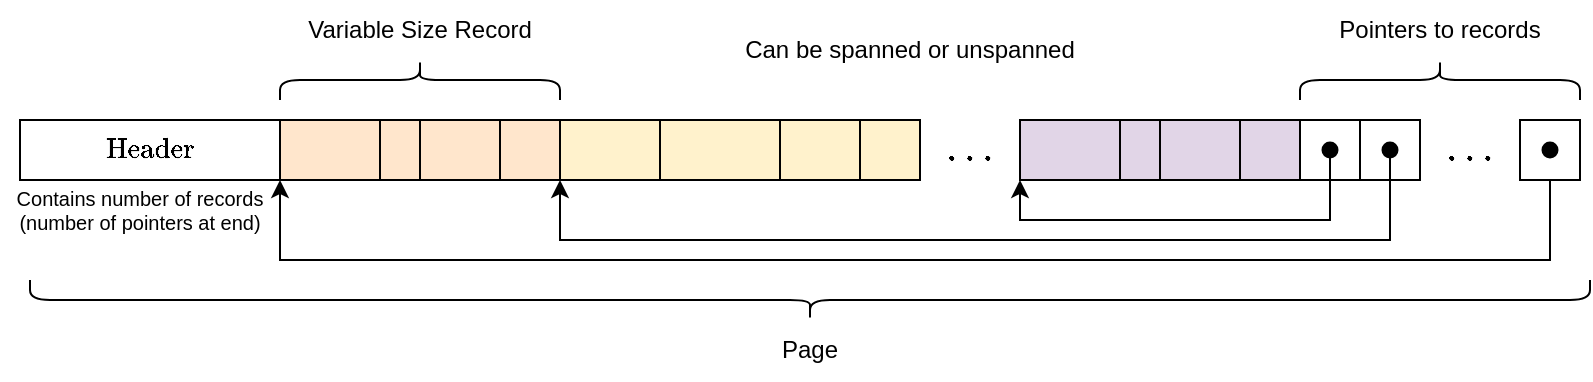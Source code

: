 <mxfile version="20.3.0" type="device"><diagram id="N0FkT4M9XuTvAm32cMLi" name="Page-1"><mxGraphModel dx="877" dy="1220" grid="1" gridSize="10" guides="1" tooltips="1" connect="1" arrows="1" fold="1" page="1" pageScale="1" pageWidth="827" pageHeight="1169" math="1" shadow="0"><root><mxCell id="0"/><mxCell id="1" parent="0"/><mxCell id="x3IkXJAYMwY5lnOpa9EP-1" value="" style="rounded=0;whiteSpace=wrap;html=1;fillColor=#FFFFFF;" vertex="1" parent="1"><mxGeometry x="750" y="100" width="30" height="30" as="geometry"/></mxCell><mxCell id="x3IkXJAYMwY5lnOpa9EP-4" value="$$\text{Header}$$" style="rounded=0;whiteSpace=wrap;html=1;" vertex="1" parent="1"><mxGeometry x="110" y="100" width="130" height="30" as="geometry"/></mxCell><mxCell id="x3IkXJAYMwY5lnOpa9EP-5" value="" style="rounded=0;whiteSpace=wrap;html=1;fillColor=#e1d5e7;strokeColor=#000000;" vertex="1" parent="1"><mxGeometry x="610" y="100" width="50" height="30" as="geometry"/></mxCell><mxCell id="x3IkXJAYMwY5lnOpa9EP-6" value="" style="rounded=0;whiteSpace=wrap;html=1;fillColor=#e1d5e7;strokeColor=#000000;" vertex="1" parent="1"><mxGeometry x="660" y="100" width="20" height="30" as="geometry"/></mxCell><mxCell id="x3IkXJAYMwY5lnOpa9EP-7" value="" style="rounded=0;whiteSpace=wrap;html=1;fillColor=#e1d5e7;strokeColor=#000000;" vertex="1" parent="1"><mxGeometry x="680" y="100" width="40" height="30" as="geometry"/></mxCell><mxCell id="x3IkXJAYMwY5lnOpa9EP-8" value="" style="rounded=0;whiteSpace=wrap;html=1;fillColor=#e1d5e7;strokeColor=#000000;" vertex="1" parent="1"><mxGeometry x="720" y="100" width="30" height="30" as="geometry"/></mxCell><mxCell id="x3IkXJAYMwY5lnOpa9EP-9" value="" style="rounded=0;whiteSpace=wrap;html=1;fillColor=#ffe6cc;strokeColor=#000000;" vertex="1" parent="1"><mxGeometry x="240" y="100" width="50" height="30" as="geometry"/></mxCell><mxCell id="x3IkXJAYMwY5lnOpa9EP-10" value="" style="rounded=0;whiteSpace=wrap;html=1;fillColor=#ffe6cc;strokeColor=#000000;" vertex="1" parent="1"><mxGeometry x="290" y="100" width="20" height="30" as="geometry"/></mxCell><mxCell id="x3IkXJAYMwY5lnOpa9EP-11" value="" style="rounded=0;whiteSpace=wrap;html=1;fillColor=#ffe6cc;strokeColor=#000000;" vertex="1" parent="1"><mxGeometry x="310" y="100" width="40" height="30" as="geometry"/></mxCell><mxCell id="x3IkXJAYMwY5lnOpa9EP-12" value="" style="rounded=0;whiteSpace=wrap;html=1;fillColor=#ffe6cc;strokeColor=#000000;" vertex="1" parent="1"><mxGeometry x="350" y="100" width="30" height="30" as="geometry"/></mxCell><mxCell id="x3IkXJAYMwY5lnOpa9EP-13" value="" style="rounded=0;whiteSpace=wrap;html=1;fillColor=#fff2cc;strokeColor=#000000;" vertex="1" parent="1"><mxGeometry x="380" y="100" width="50" height="30" as="geometry"/></mxCell><mxCell id="x3IkXJAYMwY5lnOpa9EP-14" value="" style="rounded=0;whiteSpace=wrap;html=1;fillColor=#fff2cc;strokeColor=#000000;" vertex="1" parent="1"><mxGeometry x="430" y="100" width="60" height="30" as="geometry"/></mxCell><mxCell id="x3IkXJAYMwY5lnOpa9EP-15" value="" style="rounded=0;whiteSpace=wrap;html=1;fillColor=#fff2cc;strokeColor=#000000;" vertex="1" parent="1"><mxGeometry x="490" y="100" width="40" height="30" as="geometry"/></mxCell><mxCell id="x3IkXJAYMwY5lnOpa9EP-16" value="" style="rounded=0;whiteSpace=wrap;html=1;fillColor=#fff2cc;strokeColor=#000000;" vertex="1" parent="1"><mxGeometry x="530" y="100" width="30" height="30" as="geometry"/></mxCell><mxCell id="x3IkXJAYMwY5lnOpa9EP-17" value="$$\dots$$" style="text;html=1;strokeColor=none;fillColor=none;align=center;verticalAlign=middle;whiteSpace=wrap;rounded=0;fontStyle=1;fontSize=17;" vertex="1" parent="1"><mxGeometry x="560" y="100" width="50" height="30" as="geometry"/></mxCell><mxCell id="x3IkXJAYMwY5lnOpa9EP-18" value="$$\dots$$" style="text;html=1;strokeColor=none;fillColor=none;align=center;verticalAlign=middle;whiteSpace=wrap;rounded=0;fontStyle=1;fontSize=17;" vertex="1" parent="1"><mxGeometry x="810" y="100" width="50" height="30" as="geometry"/></mxCell><mxCell id="x3IkXJAYMwY5lnOpa9EP-22" style="edgeStyle=orthogonalEdgeStyle;rounded=0;orthogonalLoop=1;jettySize=auto;html=1;entryX=0;entryY=1;entryDx=0;entryDy=0;exitX=0.5;exitY=1;exitDx=0;exitDy=0;" edge="1" parent="1" source="x3IkXJAYMwY5lnOpa9EP-26" target="x3IkXJAYMwY5lnOpa9EP-9"><mxGeometry relative="1" as="geometry"><mxPoint x="870" y="160" as="sourcePoint"/><Array as="points"><mxPoint x="875" y="170"/><mxPoint x="240" y="170"/></Array></mxGeometry></mxCell><mxCell id="x3IkXJAYMwY5lnOpa9EP-29" style="edgeStyle=orthogonalEdgeStyle;rounded=0;orthogonalLoop=1;jettySize=auto;html=1;exitX=0.5;exitY=1;exitDx=0;exitDy=0;entryX=1;entryY=1;entryDx=0;entryDy=0;" edge="1" parent="1" source="x3IkXJAYMwY5lnOpa9EP-19" target="x3IkXJAYMwY5lnOpa9EP-17"><mxGeometry relative="1" as="geometry"><Array as="points"><mxPoint x="765" y="150"/><mxPoint x="610" y="150"/></Array></mxGeometry></mxCell><mxCell id="x3IkXJAYMwY5lnOpa9EP-19" value="" style="ellipse;whiteSpace=wrap;html=1;aspect=fixed;fillColor=#000000;strokeColor=default;" vertex="1" parent="1"><mxGeometry x="761.25" y="111.25" width="7.5" height="7.5" as="geometry"/></mxCell><mxCell id="x3IkXJAYMwY5lnOpa9EP-23" value="" style="rounded=0;whiteSpace=wrap;html=1;fillColor=#FFFFFF;" vertex="1" parent="1"><mxGeometry x="780" y="100" width="30" height="30" as="geometry"/></mxCell><mxCell id="x3IkXJAYMwY5lnOpa9EP-27" style="edgeStyle=orthogonalEdgeStyle;rounded=0;orthogonalLoop=1;jettySize=auto;html=1;exitX=0.5;exitY=1;exitDx=0;exitDy=0;entryX=0;entryY=1;entryDx=0;entryDy=0;" edge="1" parent="1" source="x3IkXJAYMwY5lnOpa9EP-24" target="x3IkXJAYMwY5lnOpa9EP-13"><mxGeometry relative="1" as="geometry"><mxPoint x="360" y="70" as="targetPoint"/><Array as="points"><mxPoint x="795" y="160"/><mxPoint x="380" y="160"/></Array></mxGeometry></mxCell><mxCell id="x3IkXJAYMwY5lnOpa9EP-24" value="" style="ellipse;whiteSpace=wrap;html=1;aspect=fixed;fillColor=#000000;strokeColor=default;" vertex="1" parent="1"><mxGeometry x="791.25" y="111.25" width="7.5" height="7.5" as="geometry"/></mxCell><mxCell id="x3IkXJAYMwY5lnOpa9EP-25" value="" style="rounded=0;whiteSpace=wrap;html=1;fillColor=#FFFFFF;" vertex="1" parent="1"><mxGeometry x="860" y="100" width="30" height="30" as="geometry"/></mxCell><mxCell id="x3IkXJAYMwY5lnOpa9EP-26" value="" style="ellipse;whiteSpace=wrap;html=1;aspect=fixed;fillColor=#000000;strokeColor=default;" vertex="1" parent="1"><mxGeometry x="871.25" y="111.25" width="7.5" height="7.5" as="geometry"/></mxCell><mxCell id="x3IkXJAYMwY5lnOpa9EP-30" value="" style="shape=curlyBracket;whiteSpace=wrap;html=1;rounded=1;flipH=1;strokeColor=default;fillColor=#000000;rotation=-90;" vertex="1" parent="1"><mxGeometry x="300" y="10" width="20" height="140" as="geometry"/></mxCell><mxCell id="x3IkXJAYMwY5lnOpa9EP-31" value="Variable Size Record" style="text;html=1;strokeColor=none;fillColor=none;align=center;verticalAlign=middle;whiteSpace=wrap;rounded=0;" vertex="1" parent="1"><mxGeometry x="240" y="40" width="140" height="30" as="geometry"/></mxCell><mxCell id="x3IkXJAYMwY5lnOpa9EP-32" value="" style="shape=curlyBracket;whiteSpace=wrap;html=1;rounded=1;flipH=1;strokeColor=default;fillColor=#000000;rotation=-90;" vertex="1" parent="1"><mxGeometry x="810" y="10" width="20" height="140" as="geometry"/></mxCell><mxCell id="x3IkXJAYMwY5lnOpa9EP-33" value="Pointers to records" style="text;html=1;strokeColor=none;fillColor=none;align=center;verticalAlign=middle;whiteSpace=wrap;rounded=0;" vertex="1" parent="1"><mxGeometry x="750" y="40" width="140" height="30" as="geometry"/></mxCell><mxCell id="x3IkXJAYMwY5lnOpa9EP-34" value="Contains number of records (number of pointers at end)" style="text;html=1;strokeColor=none;fillColor=none;align=center;verticalAlign=middle;whiteSpace=wrap;rounded=0;fontSize=10;" vertex="1" parent="1"><mxGeometry x="100" y="130" width="140" height="30" as="geometry"/></mxCell><mxCell id="x3IkXJAYMwY5lnOpa9EP-35" value="Can be spanned or unspanned" style="text;html=1;strokeColor=none;fillColor=none;align=center;verticalAlign=middle;whiteSpace=wrap;rounded=0;" vertex="1" parent="1"><mxGeometry x="450" y="50" width="210" height="30" as="geometry"/></mxCell><mxCell id="x3IkXJAYMwY5lnOpa9EP-36" value="" style="shape=curlyBracket;whiteSpace=wrap;html=1;rounded=1;flipH=1;strokeColor=default;fontSize=17;fillColor=#000000;rotation=90;" vertex="1" parent="1"><mxGeometry x="495" y="-200" width="20" height="780" as="geometry"/></mxCell><mxCell id="x3IkXJAYMwY5lnOpa9EP-37" value="Page" style="text;html=1;strokeColor=none;fillColor=none;align=center;verticalAlign=middle;whiteSpace=wrap;rounded=0;fontSize=12;" vertex="1" parent="1"><mxGeometry x="435" y="200" width="140" height="30" as="geometry"/></mxCell></root></mxGraphModel></diagram></mxfile>